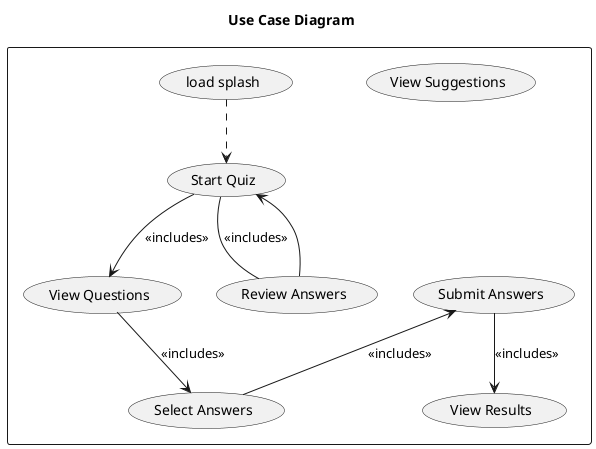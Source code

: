 @startuml
title Use Case Diagram

rectangle {
usecase "Start Quiz" as UC1
usecase "View Questions" as UC2
usecase "Select Answers" as UC3
usecase "Review Answers" as UC4
usecase "Submit Answers" as UC5
usecase "View Results" as UC6
usecase "View Suggestions" as UC7

(load splash) ..> UC1
UC1 -->UC2: <<includes>>
UC2 --> UC3: <<includes>>
UC1 -- UC4: <<includes>>
UC5 <-- UC3: <<includes>>
UC4 --> UC1
UC5 --> UC6: <<includes>>
}
@enduml